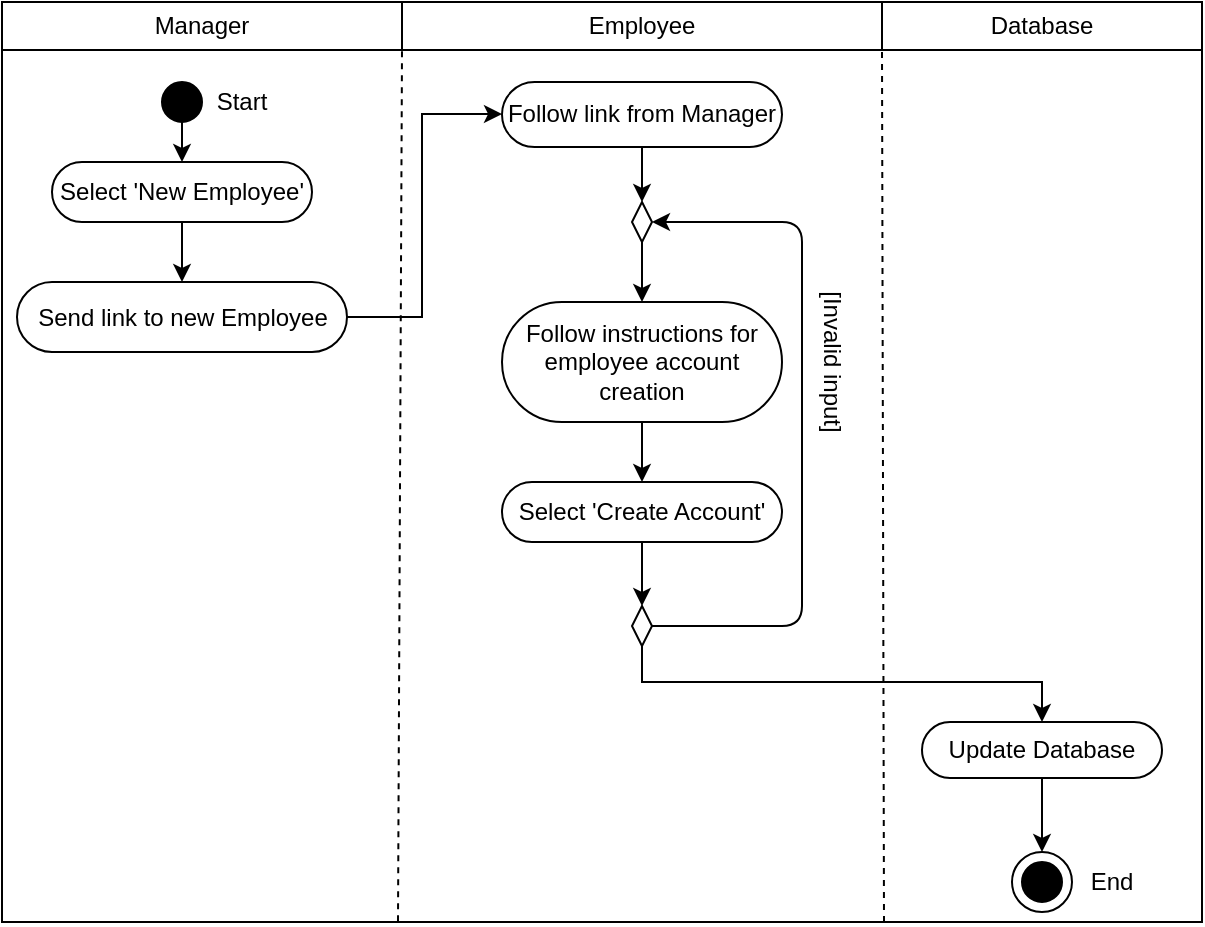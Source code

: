 <mxfile version="13.8.0" type="device"><diagram name="Page-1" id="c7488fd3-1785-93aa-aadb-54a6760d102a"><mxGraphModel dx="1038" dy="548" grid="1" gridSize="10" guides="1" tooltips="1" connect="1" arrows="1" fold="1" page="1" pageScale="1" pageWidth="1100" pageHeight="850" background="#ffffff" math="0" shadow="0"><root><mxCell id="0"/><mxCell id="1" parent="0"/><mxCell id="f9b9S65n3QUREUzMB5i1-4" value="Manager" style="rounded=0;whiteSpace=wrap;html=1;" vertex="1" parent="1"><mxGeometry x="240" y="150" width="200" height="24" as="geometry"/></mxCell><mxCell id="f9b9S65n3QUREUzMB5i1-8" value="Database" style="rounded=0;whiteSpace=wrap;html=1;" vertex="1" parent="1"><mxGeometry x="680" y="150" width="160" height="24" as="geometry"/></mxCell><mxCell id="f9b9S65n3QUREUzMB5i1-9" value="" style="rounded=0;whiteSpace=wrap;html=1;" vertex="1" parent="1"><mxGeometry x="240" y="174" width="600" height="436" as="geometry"/></mxCell><mxCell id="f9b9S65n3QUREUzMB5i1-10" value="" style="endArrow=none;dashed=1;html=1;exitX=0.33;exitY=0.999;exitDx=0;exitDy=0;exitPerimeter=0;" edge="1" parent="1" source="f9b9S65n3QUREUzMB5i1-9"><mxGeometry x="240" y="150" width="50" height="50" as="geometry"><mxPoint x="440" y="550" as="sourcePoint"/><mxPoint x="440" y="174" as="targetPoint"/><Array as="points"/></mxGeometry></mxCell><mxCell id="f9b9S65n3QUREUzMB5i1-11" value="" style="endArrow=none;dashed=1;html=1;exitX=0.735;exitY=1;exitDx=0;exitDy=0;exitPerimeter=0;" edge="1" parent="1" source="f9b9S65n3QUREUzMB5i1-9"><mxGeometry x="240" y="150" width="50" height="50" as="geometry"><mxPoint x="680" y="550" as="sourcePoint"/><mxPoint x="680" y="174" as="targetPoint"/><Array as="points"/></mxGeometry></mxCell><mxCell id="f9b9S65n3QUREUzMB5i1-13" value="" style="ellipse;whiteSpace=wrap;html=1;aspect=fixed;rounded=0;fillColor=#000000;" vertex="1" parent="1"><mxGeometry x="320" y="190" width="20" height="20" as="geometry"/></mxCell><mxCell id="f9b9S65n3QUREUzMB5i1-15" value="Start" style="text;html=1;strokeColor=none;fillColor=none;align=center;verticalAlign=middle;whiteSpace=wrap;rounded=0;" vertex="1" parent="1"><mxGeometry x="340" y="190" width="40" height="20" as="geometry"/></mxCell><mxCell id="f9b9S65n3QUREUzMB5i1-21" value="" style="edgeStyle=orthogonalEdgeStyle;rounded=0;orthogonalLoop=1;jettySize=auto;html=1;" edge="1" parent="1" source="f9b9S65n3QUREUzMB5i1-16" target="f9b9S65n3QUREUzMB5i1-20"><mxGeometry x="240" y="150" as="geometry"/></mxCell><mxCell id="f9b9S65n3QUREUzMB5i1-16" value="Select 'New Employee'" style="rounded=1;whiteSpace=wrap;html=1;gradientColor=none;fillColor=none;arcSize=50;" vertex="1" parent="1"><mxGeometry x="265" y="230" width="130" height="30" as="geometry"/></mxCell><mxCell id="f9b9S65n3QUREUzMB5i1-19" value="" style="endArrow=classic;html=1;entryX=0.5;entryY=0;entryDx=0;entryDy=0;" edge="1" parent="1" target="f9b9S65n3QUREUzMB5i1-16"><mxGeometry x="240" y="150" width="50" height="50" as="geometry"><mxPoint x="330" y="210" as="sourcePoint"/><mxPoint x="380" y="160" as="targetPoint"/></mxGeometry></mxCell><mxCell id="f9b9S65n3QUREUzMB5i1-23" value="" style="edgeStyle=orthogonalEdgeStyle;rounded=0;orthogonalLoop=1;jettySize=auto;html=1;" edge="1" parent="1" source="f9b9S65n3QUREUzMB5i1-20" target="f9b9S65n3QUREUzMB5i1-22"><mxGeometry x="240" y="150" as="geometry"><Array as="points"><mxPoint x="450" y="308"/><mxPoint x="450" y="206"/></Array></mxGeometry></mxCell><mxCell id="f9b9S65n3QUREUzMB5i1-20" value="Send link to new Employee" style="whiteSpace=wrap;html=1;rounded=1;fillColor=none;arcSize=50;" vertex="1" parent="1"><mxGeometry x="247.5" y="290" width="165" height="35" as="geometry"/></mxCell><mxCell id="f9b9S65n3QUREUzMB5i1-27" value="" style="edgeStyle=orthogonalEdgeStyle;rounded=0;orthogonalLoop=1;jettySize=auto;html=1;entryX=0.5;entryY=0;entryDx=0;entryDy=0;" edge="1" parent="1" source="f9b9S65n3QUREUzMB5i1-22" target="f9b9S65n3QUREUzMB5i1-28"><mxGeometry x="240" y="150" as="geometry"><mxPoint x="515" y="278.75" as="targetPoint"/></mxGeometry></mxCell><mxCell id="f9b9S65n3QUREUzMB5i1-22" value="Follow link from Manager" style="whiteSpace=wrap;html=1;rounded=1;fillColor=none;arcSize=50;" vertex="1" parent="1"><mxGeometry x="490" y="190" width="140" height="32.5" as="geometry"/></mxCell><mxCell id="f9b9S65n3QUREUzMB5i1-30" value="" style="edgeStyle=orthogonalEdgeStyle;rounded=0;orthogonalLoop=1;jettySize=auto;html=1;" edge="1" parent="1" source="f9b9S65n3QUREUzMB5i1-28" target="f9b9S65n3QUREUzMB5i1-29"><mxGeometry x="240" y="150" as="geometry"/></mxCell><mxCell id="f9b9S65n3QUREUzMB5i1-28" value="" style="rhombus;whiteSpace=wrap;html=1;rounded=0;fillColor=none;gradientColor=none;" vertex="1" parent="1"><mxGeometry x="555" y="250" width="10" height="20" as="geometry"/></mxCell><mxCell id="f9b9S65n3QUREUzMB5i1-29" value="Follow instructions for employee account creation" style="whiteSpace=wrap;html=1;rounded=1;fillColor=none;arcSize=50;" vertex="1" parent="1"><mxGeometry x="490" y="300" width="140" height="60" as="geometry"/></mxCell><mxCell id="f9b9S65n3QUREUzMB5i1-43" value="" style="edgeStyle=orthogonalEdgeStyle;rounded=0;orthogonalLoop=1;jettySize=auto;html=1;" edge="1" parent="1" source="f9b9S65n3QUREUzMB5i1-31" target="f9b9S65n3QUREUzMB5i1-42"><mxGeometry x="240" y="150" as="geometry"><Array as="points"><mxPoint x="560" y="490"/><mxPoint x="760" y="490"/></Array></mxGeometry></mxCell><mxCell id="f9b9S65n3QUREUzMB5i1-31" value="" style="rhombus;whiteSpace=wrap;html=1;rounded=0;fillColor=none;gradientColor=none;" vertex="1" parent="1"><mxGeometry x="555" y="452" width="10" height="20" as="geometry"/></mxCell><mxCell id="f9b9S65n3QUREUzMB5i1-32" value="" style="endArrow=classic;html=1;exitX=0.5;exitY=1;exitDx=0;exitDy=0;entryX=0.5;entryY=0;entryDx=0;entryDy=0;" edge="1" parent="1" source="f9b9S65n3QUREUzMB5i1-29" target="f9b9S65n3QUREUzMB5i1-39"><mxGeometry x="240" y="150" width="50" height="50" as="geometry"><mxPoint x="545" y="360" as="sourcePoint"/><mxPoint x="595" y="310" as="targetPoint"/></mxGeometry></mxCell><mxCell id="f9b9S65n3QUREUzMB5i1-33" value="" style="endArrow=classic;html=1;entryX=1;entryY=0.5;entryDx=0;entryDy=0;exitX=1;exitY=0.5;exitDx=0;exitDy=0;" edge="1" parent="1" source="f9b9S65n3QUREUzMB5i1-31" target="f9b9S65n3QUREUzMB5i1-28"><mxGeometry x="240" y="150" width="50" height="50" as="geometry"><mxPoint x="600" y="400" as="sourcePoint"/><mxPoint x="600" y="350" as="targetPoint"/><Array as="points"><mxPoint x="640" y="462"/><mxPoint x="640" y="260"/></Array></mxGeometry></mxCell><mxCell id="f9b9S65n3QUREUzMB5i1-36" value="[Invalid input]" style="text;html=1;strokeColor=none;fillColor=none;align=center;verticalAlign=middle;whiteSpace=wrap;rounded=0;rotation=90;" vertex="1" parent="1"><mxGeometry x="610" y="320" width="90" height="20" as="geometry"/></mxCell><mxCell id="f9b9S65n3QUREUzMB5i1-7" value="Employee&lt;span style=&quot;color: rgba(0 , 0 , 0 , 0) ; font-family: monospace ; font-size: 0px&quot;&gt;%3CmxGraphModel%3E%3Croot%3E%3CmxCell%20id%3D%220%22%2F%3E%3CmxCell%20id%3D%221%22%20parent%3D%220%22%2F%3E%3CmxCell%20id%3D%222%22%20value%3D%22Manager%22%20style%3D%22rounded%3D0%3BwhiteSpace%3Dwrap%3Bhtml%3D1%3B%22%20vertex%3D%221%22%20parent%3D%221%22%3E%3CmxGeometry%20x%3D%22240%22%20y%3D%22200%22%20width%3D%22200%22%20height%3D%2220%22%20as%3D%22geometry%22%2F%3E%3C%2FmxCell%3E%3C%2Froot%3E%3C%2FmxGraphModel%3E&lt;/span&gt;" style="rounded=0;whiteSpace=wrap;html=1;" vertex="1" parent="1"><mxGeometry x="440" y="150" width="240" height="24" as="geometry"/></mxCell><mxCell id="f9b9S65n3QUREUzMB5i1-39" value="Select 'Create Account'" style="whiteSpace=wrap;html=1;rounded=1;fillColor=none;arcSize=50;" vertex="1" parent="1"><mxGeometry x="490" y="390" width="140" height="30" as="geometry"/></mxCell><mxCell id="f9b9S65n3QUREUzMB5i1-41" value="" style="endArrow=classic;html=1;entryX=0.5;entryY=0;entryDx=0;entryDy=0;exitX=0.5;exitY=1;exitDx=0;exitDy=0;" edge="1" parent="1" source="f9b9S65n3QUREUzMB5i1-39" target="f9b9S65n3QUREUzMB5i1-31"><mxGeometry x="240" y="150" width="50" height="50" as="geometry"><mxPoint x="560" y="465" as="sourcePoint"/><mxPoint x="610" y="415" as="targetPoint"/></mxGeometry></mxCell><mxCell id="f9b9S65n3QUREUzMB5i1-42" value="Update Database" style="whiteSpace=wrap;html=1;rounded=1;fillColor=none;arcSize=50;" vertex="1" parent="1"><mxGeometry x="700" y="510" width="120" height="28" as="geometry"/></mxCell><mxCell id="f9b9S65n3QUREUzMB5i1-44" value="" style="ellipse;whiteSpace=wrap;html=1;aspect=fixed;rounded=0;fillColor=#000000;" vertex="1" parent="1"><mxGeometry x="750" y="580" width="20" height="20" as="geometry"/></mxCell><mxCell id="f9b9S65n3QUREUzMB5i1-45" value="" style="ellipse;whiteSpace=wrap;html=1;aspect=fixed;rounded=1;fillColor=none;gradientColor=none;" vertex="1" parent="1"><mxGeometry x="745" y="575" width="30" height="30" as="geometry"/></mxCell><mxCell id="f9b9S65n3QUREUzMB5i1-46" value="" style="endArrow=classic;html=1;entryX=0.5;entryY=0;entryDx=0;entryDy=0;" edge="1" parent="1" target="f9b9S65n3QUREUzMB5i1-45"><mxGeometry width="50" height="50" relative="1" as="geometry"><mxPoint x="760" y="538" as="sourcePoint"/><mxPoint x="810" y="488" as="targetPoint"/></mxGeometry></mxCell><mxCell id="f9b9S65n3QUREUzMB5i1-47" value="End" style="text;html=1;strokeColor=none;fillColor=none;align=center;verticalAlign=middle;whiteSpace=wrap;rounded=0;" vertex="1" parent="1"><mxGeometry x="775" y="580" width="40" height="20" as="geometry"/></mxCell></root></mxGraphModel></diagram></mxfile>